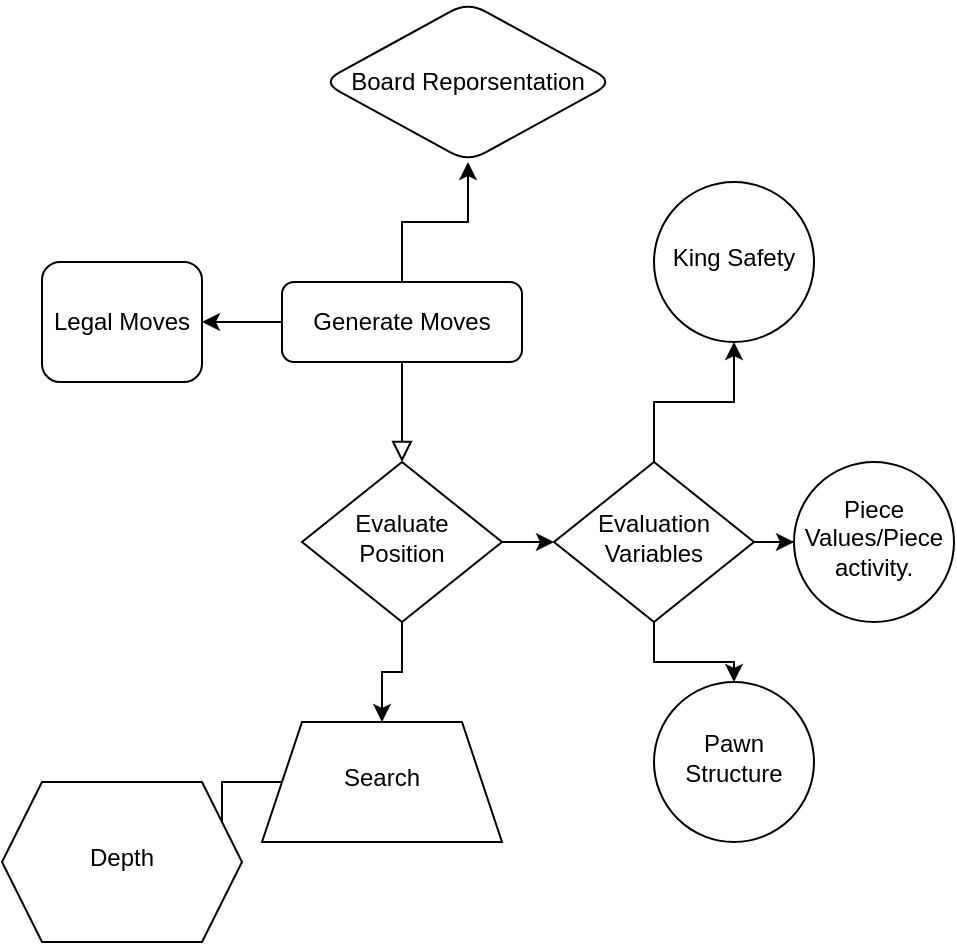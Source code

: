 <mxfile version="24.8.6">
  <diagram id="C5RBs43oDa-KdzZeNtuy" name="Page-1">
    <mxGraphModel dx="954" dy="605" grid="1" gridSize="10" guides="1" tooltips="1" connect="1" arrows="1" fold="1" page="1" pageScale="1" pageWidth="827" pageHeight="1169" math="0" shadow="0">
      <root>
        <mxCell id="WIyWlLk6GJQsqaUBKTNV-0" />
        <mxCell id="WIyWlLk6GJQsqaUBKTNV-1" parent="WIyWlLk6GJQsqaUBKTNV-0" />
        <mxCell id="WIyWlLk6GJQsqaUBKTNV-2" value="" style="rounded=0;html=1;jettySize=auto;orthogonalLoop=1;fontSize=11;endArrow=block;endFill=0;endSize=8;strokeWidth=1;shadow=0;labelBackgroundColor=none;edgeStyle=orthogonalEdgeStyle;" parent="WIyWlLk6GJQsqaUBKTNV-1" source="WIyWlLk6GJQsqaUBKTNV-3" target="WIyWlLk6GJQsqaUBKTNV-6" edge="1">
          <mxGeometry relative="1" as="geometry" />
        </mxCell>
        <mxCell id="6Yib5U76KsZDdD50bOUT-24" value="" style="edgeStyle=orthogonalEdgeStyle;rounded=0;orthogonalLoop=1;jettySize=auto;html=1;" edge="1" parent="WIyWlLk6GJQsqaUBKTNV-1" source="WIyWlLk6GJQsqaUBKTNV-3" target="6Yib5U76KsZDdD50bOUT-23">
          <mxGeometry relative="1" as="geometry" />
        </mxCell>
        <mxCell id="6Yib5U76KsZDdD50bOUT-26" value="" style="edgeStyle=orthogonalEdgeStyle;rounded=0;orthogonalLoop=1;jettySize=auto;html=1;" edge="1" parent="WIyWlLk6GJQsqaUBKTNV-1" source="WIyWlLk6GJQsqaUBKTNV-3" target="6Yib5U76KsZDdD50bOUT-25">
          <mxGeometry relative="1" as="geometry" />
        </mxCell>
        <mxCell id="WIyWlLk6GJQsqaUBKTNV-3" value="Generate Moves" style="rounded=1;whiteSpace=wrap;html=1;fontSize=12;glass=0;strokeWidth=1;shadow=0;" parent="WIyWlLk6GJQsqaUBKTNV-1" vertex="1">
          <mxGeometry x="284" y="270" width="120" height="40" as="geometry" />
        </mxCell>
        <mxCell id="6Yib5U76KsZDdD50bOUT-3" value="" style="edgeStyle=orthogonalEdgeStyle;rounded=0;orthogonalLoop=1;jettySize=auto;html=1;" edge="1" parent="WIyWlLk6GJQsqaUBKTNV-1" source="WIyWlLk6GJQsqaUBKTNV-6" target="6Yib5U76KsZDdD50bOUT-2">
          <mxGeometry relative="1" as="geometry" />
        </mxCell>
        <mxCell id="6Yib5U76KsZDdD50bOUT-17" value="" style="edgeStyle=orthogonalEdgeStyle;rounded=0;orthogonalLoop=1;jettySize=auto;html=1;" edge="1" parent="WIyWlLk6GJQsqaUBKTNV-1" source="WIyWlLk6GJQsqaUBKTNV-6" target="6Yib5U76KsZDdD50bOUT-16">
          <mxGeometry relative="1" as="geometry" />
        </mxCell>
        <mxCell id="WIyWlLk6GJQsqaUBKTNV-6" value="Evaluate Position" style="rhombus;whiteSpace=wrap;html=1;shadow=0;fontFamily=Helvetica;fontSize=12;align=center;strokeWidth=1;spacing=6;spacingTop=-4;" parent="WIyWlLk6GJQsqaUBKTNV-1" vertex="1">
          <mxGeometry x="294" y="360" width="100" height="80" as="geometry" />
        </mxCell>
        <mxCell id="6Yib5U76KsZDdD50bOUT-9" value="" style="edgeStyle=orthogonalEdgeStyle;rounded=0;orthogonalLoop=1;jettySize=auto;html=1;entryX=0;entryY=0.5;entryDx=0;entryDy=0;" edge="1" parent="WIyWlLk6GJQsqaUBKTNV-1" source="6Yib5U76KsZDdD50bOUT-2" target="6Yib5U76KsZDdD50bOUT-8">
          <mxGeometry relative="1" as="geometry">
            <mxPoint x="570" y="400" as="targetPoint" />
          </mxGeometry>
        </mxCell>
        <mxCell id="6Yib5U76KsZDdD50bOUT-11" value="" style="edgeStyle=orthogonalEdgeStyle;rounded=0;orthogonalLoop=1;jettySize=auto;html=1;" edge="1" parent="WIyWlLk6GJQsqaUBKTNV-1" source="6Yib5U76KsZDdD50bOUT-2" target="6Yib5U76KsZDdD50bOUT-10">
          <mxGeometry relative="1" as="geometry" />
        </mxCell>
        <mxCell id="6Yib5U76KsZDdD50bOUT-13" value="" style="edgeStyle=orthogonalEdgeStyle;rounded=0;orthogonalLoop=1;jettySize=auto;html=1;" edge="1" parent="WIyWlLk6GJQsqaUBKTNV-1" source="6Yib5U76KsZDdD50bOUT-2" target="6Yib5U76KsZDdD50bOUT-12">
          <mxGeometry relative="1" as="geometry" />
        </mxCell>
        <mxCell id="6Yib5U76KsZDdD50bOUT-2" value="Evaluation Variables" style="rhombus;whiteSpace=wrap;html=1;shadow=0;fontFamily=Helvetica;fontSize=12;align=center;strokeWidth=1;spacing=6;spacingTop=-4;" vertex="1" parent="WIyWlLk6GJQsqaUBKTNV-1">
          <mxGeometry x="420" y="360" width="100" height="80" as="geometry" />
        </mxCell>
        <mxCell id="6Yib5U76KsZDdD50bOUT-8" value="Piece Values/Piece activity." style="ellipse;whiteSpace=wrap;html=1;shadow=0;strokeWidth=1;spacing=6;spacingTop=-4;" vertex="1" parent="WIyWlLk6GJQsqaUBKTNV-1">
          <mxGeometry x="540" y="360" width="80" height="80" as="geometry" />
        </mxCell>
        <mxCell id="6Yib5U76KsZDdD50bOUT-10" value="King Safety" style="ellipse;whiteSpace=wrap;html=1;shadow=0;strokeWidth=1;spacing=6;spacingTop=-4;" vertex="1" parent="WIyWlLk6GJQsqaUBKTNV-1">
          <mxGeometry x="470" y="220" width="80" height="80" as="geometry" />
        </mxCell>
        <mxCell id="6Yib5U76KsZDdD50bOUT-12" value="Pawn Structure" style="ellipse;whiteSpace=wrap;html=1;shadow=0;strokeWidth=1;spacing=6;spacingTop=-4;" vertex="1" parent="WIyWlLk6GJQsqaUBKTNV-1">
          <mxGeometry x="470" y="470" width="80" height="80" as="geometry" />
        </mxCell>
        <mxCell id="6Yib5U76KsZDdD50bOUT-22" value="" style="edgeStyle=orthogonalEdgeStyle;rounded=0;orthogonalLoop=1;jettySize=auto;html=1;" edge="1" parent="WIyWlLk6GJQsqaUBKTNV-1" source="6Yib5U76KsZDdD50bOUT-16" target="6Yib5U76KsZDdD50bOUT-21">
          <mxGeometry relative="1" as="geometry" />
        </mxCell>
        <mxCell id="6Yib5U76KsZDdD50bOUT-16" value="Search" style="shape=trapezoid;perimeter=trapezoidPerimeter;whiteSpace=wrap;html=1;fixedSize=1;shadow=0;strokeWidth=1;spacing=6;spacingTop=-4;" vertex="1" parent="WIyWlLk6GJQsqaUBKTNV-1">
          <mxGeometry x="274" y="490" width="120" height="60" as="geometry" />
        </mxCell>
        <mxCell id="6Yib5U76KsZDdD50bOUT-21" value="Depth" style="shape=hexagon;perimeter=hexagonPerimeter2;whiteSpace=wrap;html=1;fixedSize=1;shadow=0;strokeWidth=1;spacing=6;spacingTop=-4;" vertex="1" parent="WIyWlLk6GJQsqaUBKTNV-1">
          <mxGeometry x="144" y="520" width="120" height="80" as="geometry" />
        </mxCell>
        <mxCell id="6Yib5U76KsZDdD50bOUT-23" value="Legal Moves" style="whiteSpace=wrap;html=1;rounded=1;glass=0;strokeWidth=1;shadow=0;" vertex="1" parent="WIyWlLk6GJQsqaUBKTNV-1">
          <mxGeometry x="164" y="260" width="80" height="60" as="geometry" />
        </mxCell>
        <mxCell id="6Yib5U76KsZDdD50bOUT-25" value="Board Reporsentation" style="rhombus;whiteSpace=wrap;html=1;rounded=1;glass=0;strokeWidth=1;shadow=0;" vertex="1" parent="WIyWlLk6GJQsqaUBKTNV-1">
          <mxGeometry x="304" y="130" width="146" height="80" as="geometry" />
        </mxCell>
      </root>
    </mxGraphModel>
  </diagram>
</mxfile>
